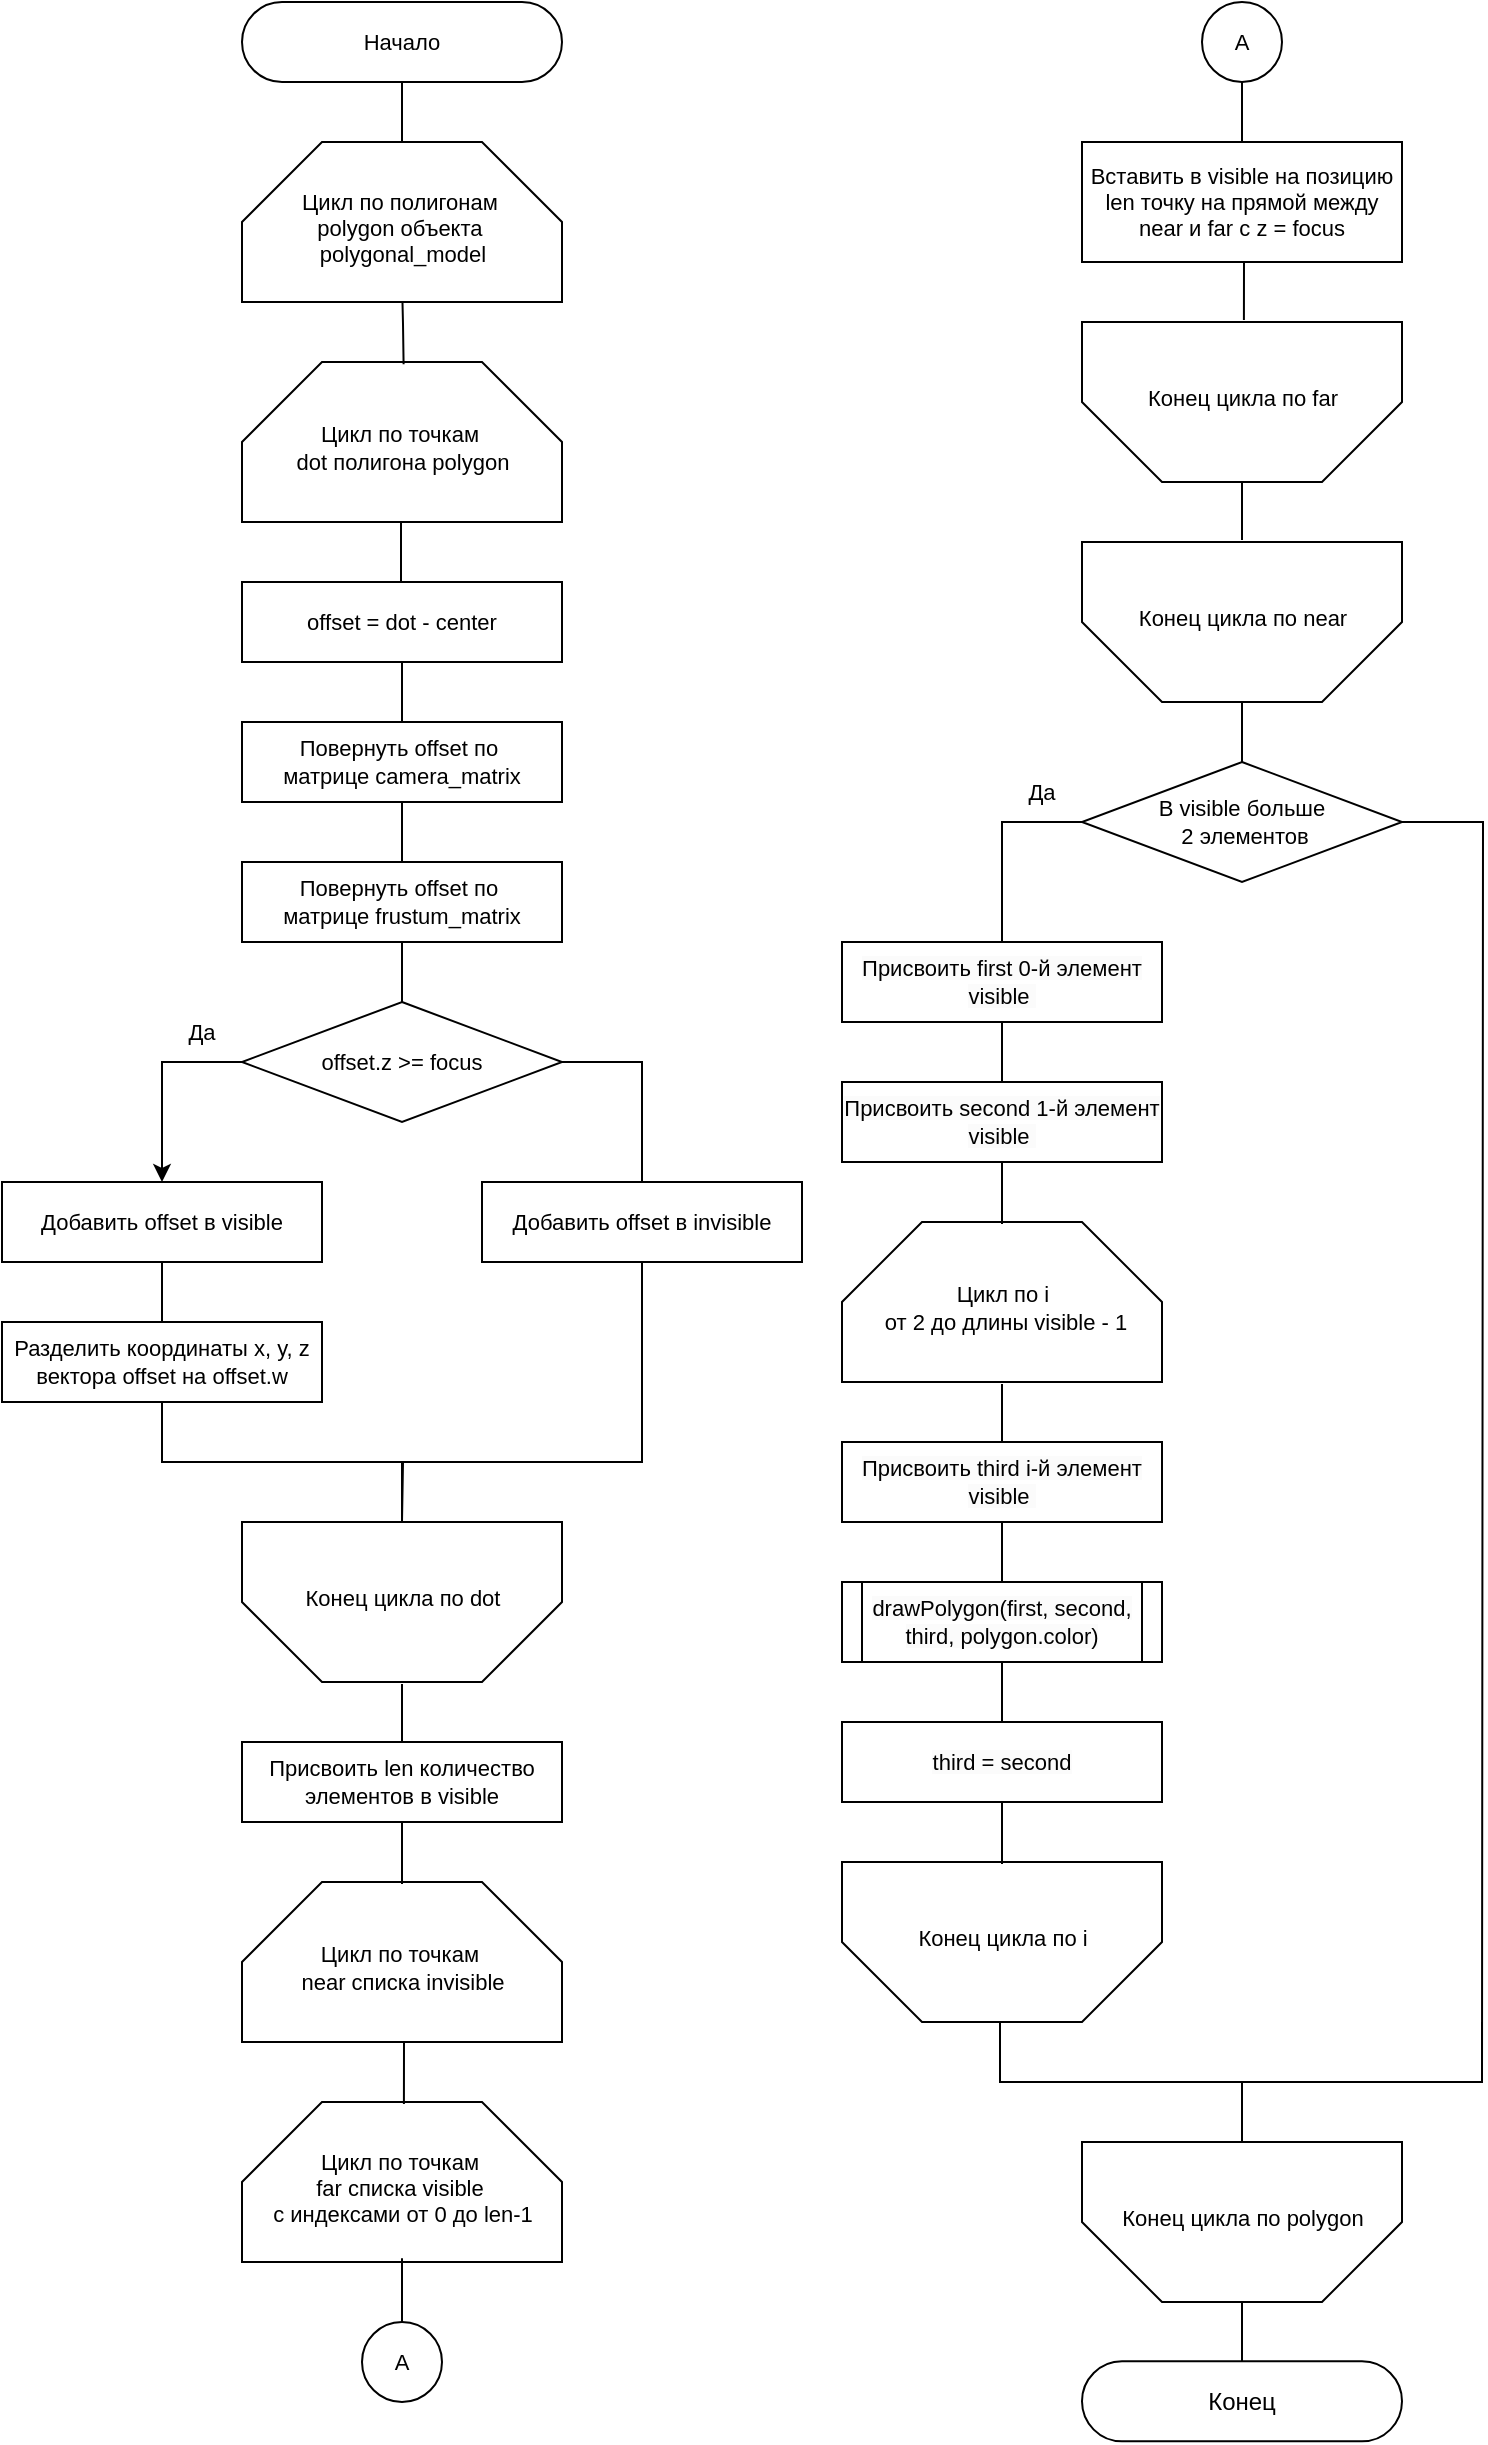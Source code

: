 <mxfile version="24.7.17">
  <diagram name="Page-1" id="KFjHZRTRDavMpYnVfALs">
    <mxGraphModel dx="2261" dy="838" grid="1" gridSize="10" guides="1" tooltips="1" connect="1" arrows="1" fold="1" page="1" pageScale="1" pageWidth="827" pageHeight="1169" math="0" shadow="0">
      <root>
        <mxCell id="0" />
        <mxCell id="1" parent="0" />
        <mxCell id="3osmBkbySKXHy76-aeDl-1" style="edgeStyle=orthogonalEdgeStyle;rounded=0;orthogonalLoop=1;jettySize=auto;html=1;exitX=0.5;exitY=1;exitDx=0;exitDy=0;entryX=0.5;entryY=0;entryDx=0;entryDy=0;endArrow=none;endFill=0;" edge="1" parent="1" source="3osmBkbySKXHy76-aeDl-2">
          <mxGeometry relative="1" as="geometry">
            <mxPoint x="120" y="130" as="targetPoint" />
          </mxGeometry>
        </mxCell>
        <mxCell id="3osmBkbySKXHy76-aeDl-2" value="Начало" style="rounded=1;whiteSpace=wrap;html=1;arcSize=50;fontSize=11;" vertex="1" parent="1">
          <mxGeometry x="40" y="60" width="160" height="40" as="geometry" />
        </mxCell>
        <mxCell id="3osmBkbySKXHy76-aeDl-4" value="Цикл по точкам&amp;nbsp;&lt;div style=&quot;font-size: 11px;&quot;&gt;dot полигона polygon&lt;br style=&quot;font-size: 11px;&quot;&gt;&lt;/div&gt;" style="verticalLabelPosition=middle;verticalAlign=middle;html=1;shape=mxgraph.basic.polygon;polyCoords=[[0.25,0],[0.75,0],[1,0.25],[1,0.5],[0.69,0.5],[0.25,0.5],[0,0.5],[0,0.25]];polyline=0;labelBackgroundColor=none;labelPosition=center;align=center;spacingTop=-75;spacing=2;fontSize=11;" vertex="1" parent="1">
          <mxGeometry x="40" y="240" width="160" height="160" as="geometry" />
        </mxCell>
        <mxCell id="3osmBkbySKXHy76-aeDl-6" style="edgeStyle=orthogonalEdgeStyle;shape=connector;rounded=0;orthogonalLoop=1;jettySize=auto;html=1;exitX=0.5;exitY=1;exitDx=0;exitDy=0;entryX=0.505;entryY=0.007;entryDx=0;entryDy=0;entryPerimeter=0;strokeColor=default;align=center;verticalAlign=middle;fontFamily=Helvetica;fontSize=11;fontColor=default;labelBackgroundColor=default;endArrow=none;endFill=0;" edge="1" parent="1" target="3osmBkbySKXHy76-aeDl-4">
          <mxGeometry relative="1" as="geometry">
            <mxPoint x="120" y="200" as="sourcePoint" />
          </mxGeometry>
        </mxCell>
        <mxCell id="3osmBkbySKXHy76-aeDl-7" style="edgeStyle=orthogonalEdgeStyle;shape=connector;rounded=0;orthogonalLoop=1;jettySize=auto;html=1;entryX=0.5;entryY=0;entryDx=0;entryDy=0;entryPerimeter=0;strokeColor=default;align=center;verticalAlign=middle;fontFamily=Helvetica;fontSize=11;fontColor=default;labelBackgroundColor=default;endArrow=none;endFill=0;" edge="1" parent="1">
          <mxGeometry relative="1" as="geometry">
            <mxPoint x="119.5" y="320" as="sourcePoint" />
            <mxPoint x="119.5" y="350" as="targetPoint" />
          </mxGeometry>
        </mxCell>
        <mxCell id="3osmBkbySKXHy76-aeDl-38" style="edgeStyle=orthogonalEdgeStyle;shape=connector;rounded=0;orthogonalLoop=1;jettySize=auto;html=1;exitX=0.5;exitY=1;exitDx=0;exitDy=0;entryX=0.5;entryY=0;entryDx=0;entryDy=0;strokeColor=default;align=center;verticalAlign=middle;fontFamily=Helvetica;fontSize=11;fontColor=default;labelBackgroundColor=default;endArrow=none;endFill=0;" edge="1" parent="1" source="3osmBkbySKXHy76-aeDl-8" target="3osmBkbySKXHy76-aeDl-37">
          <mxGeometry relative="1" as="geometry" />
        </mxCell>
        <mxCell id="3osmBkbySKXHy76-aeDl-8" value="Повернуть offset по&amp;nbsp;&lt;div&gt;матрице frustum_matrix&lt;/div&gt;" style="rounded=0;whiteSpace=wrap;html=1;fontSize=11;" vertex="1" parent="1">
          <mxGeometry x="40" y="490" width="160" height="40" as="geometry" />
        </mxCell>
        <mxCell id="3osmBkbySKXHy76-aeDl-32" value="Цикл по полигонам&amp;nbsp;&lt;div style=&quot;font-size: 11px;&quot;&gt;polygon объекта&amp;nbsp;&lt;br style=&quot;font-size: 11px;&quot;&gt;&lt;/div&gt;&lt;div style=&quot;font-size: 11px;&quot;&gt;polygonal_model&lt;/div&gt;" style="verticalLabelPosition=middle;verticalAlign=middle;html=1;shape=mxgraph.basic.polygon;polyCoords=[[0.25,0],[0.75,0],[1,0.25],[1,0.5],[0.69,0.5],[0.25,0.5],[0,0.5],[0,0.25]];polyline=0;labelBackgroundColor=none;labelPosition=center;align=center;spacingTop=-75;spacing=2;fontSize=11;" vertex="1" parent="1">
          <mxGeometry x="40" y="130" width="160" height="160" as="geometry" />
        </mxCell>
        <mxCell id="3osmBkbySKXHy76-aeDl-35" style="edgeStyle=orthogonalEdgeStyle;rounded=0;orthogonalLoop=1;jettySize=auto;html=1;exitX=0.5;exitY=1;exitDx=0;exitDy=0;entryX=0.5;entryY=0;entryDx=0;entryDy=0;endArrow=none;endFill=0;" edge="1" parent="1" source="3osmBkbySKXHy76-aeDl-33" target="3osmBkbySKXHy76-aeDl-34">
          <mxGeometry relative="1" as="geometry" />
        </mxCell>
        <mxCell id="3osmBkbySKXHy76-aeDl-33" value="offset = dot - center" style="rounded=0;whiteSpace=wrap;html=1;fontSize=11;" vertex="1" parent="1">
          <mxGeometry x="40" y="350" width="160" height="40" as="geometry" />
        </mxCell>
        <mxCell id="3osmBkbySKXHy76-aeDl-36" style="edgeStyle=orthogonalEdgeStyle;shape=connector;rounded=0;orthogonalLoop=1;jettySize=auto;html=1;exitX=0.5;exitY=1;exitDx=0;exitDy=0;entryX=0.5;entryY=0;entryDx=0;entryDy=0;strokeColor=default;align=center;verticalAlign=middle;fontFamily=Helvetica;fontSize=11;fontColor=default;labelBackgroundColor=default;endArrow=none;endFill=0;" edge="1" parent="1" source="3osmBkbySKXHy76-aeDl-34" target="3osmBkbySKXHy76-aeDl-8">
          <mxGeometry relative="1" as="geometry" />
        </mxCell>
        <mxCell id="3osmBkbySKXHy76-aeDl-34" value="Повернуть offset по&amp;nbsp;&lt;div&gt;матрице camera_matrix&lt;/div&gt;" style="rounded=0;whiteSpace=wrap;html=1;fontSize=11;" vertex="1" parent="1">
          <mxGeometry x="40" y="420" width="160" height="40" as="geometry" />
        </mxCell>
        <mxCell id="3osmBkbySKXHy76-aeDl-41" style="edgeStyle=orthogonalEdgeStyle;shape=connector;rounded=0;orthogonalLoop=1;jettySize=auto;html=1;exitX=0;exitY=0.5;exitDx=0;exitDy=0;entryX=0.5;entryY=0;entryDx=0;entryDy=0;strokeColor=default;align=center;verticalAlign=middle;fontFamily=Helvetica;fontSize=11;fontColor=default;labelBackgroundColor=default;endArrow=classic;endFill=1;" edge="1" parent="1" source="3osmBkbySKXHy76-aeDl-37" target="3osmBkbySKXHy76-aeDl-40">
          <mxGeometry relative="1" as="geometry" />
        </mxCell>
        <mxCell id="3osmBkbySKXHy76-aeDl-44" style="edgeStyle=orthogonalEdgeStyle;shape=connector;rounded=0;orthogonalLoop=1;jettySize=auto;html=1;exitX=1;exitY=0.5;exitDx=0;exitDy=0;entryX=0.5;entryY=0;entryDx=0;entryDy=0;strokeColor=default;align=center;verticalAlign=middle;fontFamily=Helvetica;fontSize=11;fontColor=default;labelBackgroundColor=default;endArrow=none;endFill=0;" edge="1" parent="1" source="3osmBkbySKXHy76-aeDl-37" target="3osmBkbySKXHy76-aeDl-43">
          <mxGeometry relative="1" as="geometry" />
        </mxCell>
        <mxCell id="3osmBkbySKXHy76-aeDl-37" value="offset.z &amp;gt;= focus" style="rhombus;whiteSpace=wrap;html=1;fontFamily=Helvetica;fontSize=11;fontColor=default;labelBackgroundColor=none;" vertex="1" parent="1">
          <mxGeometry x="40" y="560" width="160" height="60" as="geometry" />
        </mxCell>
        <mxCell id="3osmBkbySKXHy76-aeDl-46" style="edgeStyle=orthogonalEdgeStyle;shape=connector;rounded=0;orthogonalLoop=1;jettySize=auto;html=1;exitX=0.5;exitY=1;exitDx=0;exitDy=0;entryX=0.5;entryY=0;entryDx=0;entryDy=0;strokeColor=default;align=center;verticalAlign=middle;fontFamily=Helvetica;fontSize=11;fontColor=default;labelBackgroundColor=default;endArrow=none;endFill=0;" edge="1" parent="1" source="3osmBkbySKXHy76-aeDl-40" target="3osmBkbySKXHy76-aeDl-45">
          <mxGeometry relative="1" as="geometry" />
        </mxCell>
        <mxCell id="3osmBkbySKXHy76-aeDl-40" value="Добавить offset в visible" style="rounded=0;whiteSpace=wrap;html=1;fontSize=11;" vertex="1" parent="1">
          <mxGeometry x="-80" y="650" width="160" height="40" as="geometry" />
        </mxCell>
        <mxCell id="3osmBkbySKXHy76-aeDl-42" value="Да" style="text;html=1;align=center;verticalAlign=middle;whiteSpace=wrap;rounded=0;fontFamily=Helvetica;fontSize=11;fontColor=default;labelBackgroundColor=default;" vertex="1" parent="1">
          <mxGeometry x="-10" y="560" width="60" height="30" as="geometry" />
        </mxCell>
        <mxCell id="3osmBkbySKXHy76-aeDl-50" style="edgeStyle=orthogonalEdgeStyle;shape=connector;rounded=0;orthogonalLoop=1;jettySize=auto;html=1;exitX=0.5;exitY=1;exitDx=0;exitDy=0;entryX=0.5;entryY=0;entryDx=0;entryDy=0;strokeColor=default;align=center;verticalAlign=middle;fontFamily=Helvetica;fontSize=11;fontColor=default;labelBackgroundColor=default;endArrow=none;endFill=0;" edge="1" parent="1" source="3osmBkbySKXHy76-aeDl-43">
          <mxGeometry relative="1" as="geometry">
            <mxPoint x="120" y="820" as="targetPoint" />
            <Array as="points">
              <mxPoint x="240" y="790" />
              <mxPoint x="120" y="790" />
            </Array>
          </mxGeometry>
        </mxCell>
        <mxCell id="3osmBkbySKXHy76-aeDl-43" value="Добавить offset в invisible" style="rounded=0;whiteSpace=wrap;html=1;fontSize=11;" vertex="1" parent="1">
          <mxGeometry x="160" y="650" width="160" height="40" as="geometry" />
        </mxCell>
        <mxCell id="3osmBkbySKXHy76-aeDl-49" style="edgeStyle=orthogonalEdgeStyle;shape=connector;rounded=0;orthogonalLoop=1;jettySize=auto;html=1;exitX=0.5;exitY=1;exitDx=0;exitDy=0;entryX=0.5;entryY=0;entryDx=0;entryDy=0;strokeColor=default;align=center;verticalAlign=middle;fontFamily=Helvetica;fontSize=11;fontColor=default;labelBackgroundColor=default;endArrow=none;endFill=0;" edge="1" parent="1" source="3osmBkbySKXHy76-aeDl-45">
          <mxGeometry relative="1" as="geometry">
            <mxPoint x="120" y="820" as="targetPoint" />
          </mxGeometry>
        </mxCell>
        <mxCell id="3osmBkbySKXHy76-aeDl-45" value="Разделить координаты x, y, z вектора offset на offset.w" style="rounded=0;whiteSpace=wrap;html=1;fontSize=11;" vertex="1" parent="1">
          <mxGeometry x="-80" y="720" width="160" height="40" as="geometry" />
        </mxCell>
        <mxCell id="3osmBkbySKXHy76-aeDl-57" value="Конец цикла по dot" style="verticalLabelPosition=middle;verticalAlign=middle;html=1;shape=mxgraph.basic.polygon;polyCoords=[[0.25,0.5],[0.75,0.5],[1,0.5],[1,0.75],[0.75,1],[0.25,1],[0,0.75],[0,0.5]];polyline=0;fontFamily=Helvetica;fontSize=11;fontColor=default;labelBackgroundColor=default;labelPosition=center;align=center;spacingTop=75;" vertex="1" parent="1">
          <mxGeometry x="40" y="740" width="160" height="160" as="geometry" />
        </mxCell>
        <mxCell id="3osmBkbySKXHy76-aeDl-58" value="Присвоить len количество элементов в visible" style="rounded=0;whiteSpace=wrap;html=1;fontSize=11;" vertex="1" parent="1">
          <mxGeometry x="40" y="930" width="160" height="40" as="geometry" />
        </mxCell>
        <mxCell id="3osmBkbySKXHy76-aeDl-59" style="edgeStyle=orthogonalEdgeStyle;shape=connector;rounded=0;orthogonalLoop=1;jettySize=auto;html=1;exitX=0.5;exitY=0;exitDx=0;exitDy=0;entryX=0.5;entryY=1.006;entryDx=0;entryDy=0;entryPerimeter=0;strokeColor=default;align=center;verticalAlign=middle;fontFamily=Helvetica;fontSize=11;fontColor=default;labelBackgroundColor=default;endArrow=none;endFill=0;" edge="1" parent="1" source="3osmBkbySKXHy76-aeDl-58" target="3osmBkbySKXHy76-aeDl-57">
          <mxGeometry relative="1" as="geometry" />
        </mxCell>
        <mxCell id="3osmBkbySKXHy76-aeDl-60" value="Цикл по точкам&amp;nbsp;&lt;div style=&quot;font-size: 11px;&quot;&gt;near списка invisible&lt;br style=&quot;font-size: 11px;&quot;&gt;&lt;/div&gt;" style="verticalLabelPosition=middle;verticalAlign=middle;html=1;shape=mxgraph.basic.polygon;polyCoords=[[0.25,0],[0.75,0],[1,0.25],[1,0.5],[0.69,0.5],[0.25,0.5],[0,0.5],[0,0.25]];polyline=0;labelBackgroundColor=none;labelPosition=center;align=center;spacingTop=-75;spacing=2;fontSize=11;" vertex="1" parent="1">
          <mxGeometry x="40" y="1000" width="160" height="160" as="geometry" />
        </mxCell>
        <mxCell id="3osmBkbySKXHy76-aeDl-61" style="edgeStyle=orthogonalEdgeStyle;shape=connector;rounded=0;orthogonalLoop=1;jettySize=auto;html=1;exitX=0.5;exitY=1;exitDx=0;exitDy=0;entryX=0.5;entryY=0.006;entryDx=0;entryDy=0;entryPerimeter=0;strokeColor=default;align=center;verticalAlign=middle;fontFamily=Helvetica;fontSize=11;fontColor=default;labelBackgroundColor=default;endArrow=none;endFill=0;" edge="1" parent="1" source="3osmBkbySKXHy76-aeDl-58" target="3osmBkbySKXHy76-aeDl-60">
          <mxGeometry relative="1" as="geometry" />
        </mxCell>
        <mxCell id="3osmBkbySKXHy76-aeDl-62" value="Цикл по точкам&amp;nbsp;&lt;div style=&quot;font-size: 11px;&quot;&gt;far списка visible&amp;nbsp;&lt;/div&gt;&lt;div style=&quot;font-size: 11px;&quot;&gt;с индексами от 0 до len-1&lt;br style=&quot;font-size: 11px;&quot;&gt;&lt;/div&gt;" style="verticalLabelPosition=middle;verticalAlign=middle;html=1;shape=mxgraph.basic.polygon;polyCoords=[[0.25,0],[0.75,0],[1,0.25],[1,0.5],[0.69,0.5],[0.25,0.5],[0,0.5],[0,0.25]];polyline=0;labelBackgroundColor=none;labelPosition=center;align=center;spacingTop=-75;spacing=2;fontSize=11;" vertex="1" parent="1">
          <mxGeometry x="40" y="1110" width="160" height="160" as="geometry" />
        </mxCell>
        <mxCell id="3osmBkbySKXHy76-aeDl-63" style="edgeStyle=orthogonalEdgeStyle;shape=connector;rounded=0;orthogonalLoop=1;jettySize=auto;html=1;exitX=0.5;exitY=0.5;exitDx=0;exitDy=0;entryX=0.506;entryY=0.006;entryDx=0;entryDy=0;entryPerimeter=0;strokeColor=default;align=center;verticalAlign=middle;fontFamily=Helvetica;fontSize=11;fontColor=default;labelBackgroundColor=default;endArrow=none;endFill=0;exitPerimeter=0;" edge="1" parent="1" source="3osmBkbySKXHy76-aeDl-60" target="3osmBkbySKXHy76-aeDl-62">
          <mxGeometry relative="1" as="geometry">
            <mxPoint x="130" y="980" as="sourcePoint" />
            <mxPoint x="130" y="1011" as="targetPoint" />
          </mxGeometry>
        </mxCell>
        <mxCell id="3osmBkbySKXHy76-aeDl-114" value="Вставить в visible на позицию len точку на прямой между near и far с z = focus" style="shape=process;whiteSpace=wrap;html=1;backgroundOutline=1;fontFamily=Helvetica;fontSize=11;fontColor=default;labelBackgroundColor=default;size=0;" vertex="1" parent="1">
          <mxGeometry x="460" y="130" width="160" height="60" as="geometry" />
        </mxCell>
        <mxCell id="3osmBkbySKXHy76-aeDl-115" value="Конец цикла по far" style="verticalLabelPosition=middle;verticalAlign=middle;html=1;shape=mxgraph.basic.polygon;polyCoords=[[0.25,0.5],[0.75,0.5],[1,0.5],[1,0.75],[0.75,1],[0.25,1],[0,0.75],[0,0.5]];polyline=0;fontFamily=Helvetica;fontSize=11;fontColor=default;labelBackgroundColor=default;labelPosition=center;align=center;spacingTop=75;" vertex="1" parent="1">
          <mxGeometry x="460" y="140" width="160" height="160" as="geometry" />
        </mxCell>
        <mxCell id="3osmBkbySKXHy76-aeDl-116" value="Конец цикла по near" style="verticalLabelPosition=middle;verticalAlign=middle;html=1;shape=mxgraph.basic.polygon;polyCoords=[[0.25,0.5],[0.75,0.5],[1,0.5],[1,0.75],[0.75,1],[0.25,1],[0,0.75],[0,0.5]];polyline=0;fontFamily=Helvetica;fontSize=11;fontColor=default;labelBackgroundColor=default;labelPosition=center;align=center;spacingTop=75;" vertex="1" parent="1">
          <mxGeometry x="460" y="250" width="160" height="160" as="geometry" />
        </mxCell>
        <mxCell id="3osmBkbySKXHy76-aeDl-117" style="edgeStyle=orthogonalEdgeStyle;shape=connector;rounded=0;orthogonalLoop=1;jettySize=auto;html=1;exitX=0.5;exitY=1;exitDx=0;exitDy=0;entryX=0.506;entryY=0.494;entryDx=0;entryDy=0;entryPerimeter=0;strokeColor=default;align=center;verticalAlign=middle;fontFamily=Helvetica;fontSize=11;fontColor=default;labelBackgroundColor=default;endArrow=none;endFill=0;" edge="1" parent="1" source="3osmBkbySKXHy76-aeDl-114" target="3osmBkbySKXHy76-aeDl-115">
          <mxGeometry relative="1" as="geometry" />
        </mxCell>
        <mxCell id="3osmBkbySKXHy76-aeDl-118" style="edgeStyle=orthogonalEdgeStyle;shape=connector;rounded=0;orthogonalLoop=1;jettySize=auto;html=1;entryX=0.5;entryY=0.494;entryDx=0;entryDy=0;entryPerimeter=0;strokeColor=default;align=center;verticalAlign=middle;fontFamily=Helvetica;fontSize=11;fontColor=default;labelBackgroundColor=default;endArrow=none;endFill=0;" edge="1" parent="1" target="3osmBkbySKXHy76-aeDl-116">
          <mxGeometry relative="1" as="geometry">
            <mxPoint x="540" y="300" as="sourcePoint" />
            <mxPoint x="551" y="229" as="targetPoint" />
          </mxGeometry>
        </mxCell>
        <mxCell id="3osmBkbySKXHy76-aeDl-119" style="edgeStyle=orthogonalEdgeStyle;shape=connector;rounded=0;orthogonalLoop=1;jettySize=auto;html=1;exitX=0.5;exitY=0;exitDx=0;exitDy=0;entryX=0.5;entryY=1;entryDx=0;entryDy=0;entryPerimeter=0;strokeColor=default;align=center;verticalAlign=middle;fontFamily=Helvetica;fontSize=11;fontColor=default;labelBackgroundColor=default;endArrow=none;endFill=0;" edge="1" parent="1" target="3osmBkbySKXHy76-aeDl-116">
          <mxGeometry relative="1" as="geometry">
            <mxPoint x="540" y="440" as="sourcePoint" />
          </mxGeometry>
        </mxCell>
        <mxCell id="3osmBkbySKXHy76-aeDl-120" style="edgeStyle=orthogonalEdgeStyle;shape=connector;rounded=0;orthogonalLoop=1;jettySize=auto;html=1;exitX=0.5;exitY=1;exitDx=0;exitDy=0;entryX=0.5;entryY=0;entryDx=0;entryDy=0;strokeColor=default;align=center;verticalAlign=middle;fontFamily=Helvetica;fontSize=11;fontColor=default;labelBackgroundColor=default;endArrow=none;endFill=0;" edge="1" parent="1" source="3osmBkbySKXHy76-aeDl-121" target="3osmBkbySKXHy76-aeDl-122">
          <mxGeometry relative="1" as="geometry" />
        </mxCell>
        <mxCell id="3osmBkbySKXHy76-aeDl-121" value="&lt;span style=&quot;background-color: rgb(251, 251, 251);&quot;&gt;Присвоить first 0-й элемент visible&amp;nbsp;&lt;/span&gt;" style="shape=process;whiteSpace=wrap;html=1;backgroundOutline=1;fontFamily=Helvetica;fontSize=11;fontColor=default;labelBackgroundColor=default;size=0;" vertex="1" parent="1">
          <mxGeometry x="340" y="530" width="160" height="40" as="geometry" />
        </mxCell>
        <mxCell id="3osmBkbySKXHy76-aeDl-122" value="&lt;span style=&quot;background-color: rgb(251, 251, 251);&quot;&gt;Присвоить second 1-й элемент visible&amp;nbsp;&lt;/span&gt;" style="shape=process;whiteSpace=wrap;html=1;backgroundOutline=1;fontFamily=Helvetica;fontSize=11;fontColor=default;labelBackgroundColor=default;size=0;" vertex="1" parent="1">
          <mxGeometry x="340" y="600" width="160" height="40" as="geometry" />
        </mxCell>
        <mxCell id="3osmBkbySKXHy76-aeDl-123" value="Цикл по i&lt;div&gt;&amp;nbsp;от 2 до длины visible - 1&lt;/div&gt;" style="verticalLabelPosition=middle;verticalAlign=middle;html=1;shape=mxgraph.basic.polygon;polyCoords=[[0.25,0],[0.75,0],[1,0.25],[1,0.5],[0.69,0.5],[0.25,0.5],[0,0.5],[0,0.25]];polyline=0;labelBackgroundColor=none;labelPosition=center;align=center;spacingTop=-75;spacing=2;fontSize=11;" vertex="1" parent="1">
          <mxGeometry x="340" y="670" width="160" height="160" as="geometry" />
        </mxCell>
        <mxCell id="3osmBkbySKXHy76-aeDl-124" style="edgeStyle=orthogonalEdgeStyle;shape=connector;rounded=0;orthogonalLoop=1;jettySize=auto;html=1;exitX=0.5;exitY=1;exitDx=0;exitDy=0;entryX=0.5;entryY=0.006;entryDx=0;entryDy=0;entryPerimeter=0;strokeColor=default;align=center;verticalAlign=middle;fontFamily=Helvetica;fontSize=11;fontColor=default;labelBackgroundColor=default;endArrow=none;endFill=0;" edge="1" parent="1" source="3osmBkbySKXHy76-aeDl-122" target="3osmBkbySKXHy76-aeDl-123">
          <mxGeometry relative="1" as="geometry" />
        </mxCell>
        <mxCell id="3osmBkbySKXHy76-aeDl-125" style="edgeStyle=orthogonalEdgeStyle;shape=connector;rounded=0;orthogonalLoop=1;jettySize=auto;html=1;exitX=0.5;exitY=1;exitDx=0;exitDy=0;entryX=0.5;entryY=0;entryDx=0;entryDy=0;strokeColor=default;align=center;verticalAlign=middle;fontFamily=Helvetica;fontSize=11;fontColor=default;labelBackgroundColor=default;endArrow=none;endFill=0;" edge="1" parent="1" source="3osmBkbySKXHy76-aeDl-126" target="3osmBkbySKXHy76-aeDl-133">
          <mxGeometry relative="1" as="geometry" />
        </mxCell>
        <mxCell id="3osmBkbySKXHy76-aeDl-126" value="&lt;span style=&quot;background-color: rgb(251, 251, 251);&quot;&gt;Присвоить third i-й элемент visible&amp;nbsp;&lt;/span&gt;" style="shape=process;whiteSpace=wrap;html=1;backgroundOutline=1;fontFamily=Helvetica;fontSize=11;fontColor=default;labelBackgroundColor=default;size=0;" vertex="1" parent="1">
          <mxGeometry x="340" y="780" width="160" height="40" as="geometry" />
        </mxCell>
        <mxCell id="3osmBkbySKXHy76-aeDl-127" style="edgeStyle=orthogonalEdgeStyle;shape=connector;rounded=0;orthogonalLoop=1;jettySize=auto;html=1;exitX=0.5;exitY=0;exitDx=0;exitDy=0;entryX=0.5;entryY=0.506;entryDx=0;entryDy=0;entryPerimeter=0;strokeColor=default;align=center;verticalAlign=middle;fontFamily=Helvetica;fontSize=11;fontColor=default;labelBackgroundColor=default;endArrow=none;endFill=0;" edge="1" parent="1" source="3osmBkbySKXHy76-aeDl-126" target="3osmBkbySKXHy76-aeDl-123">
          <mxGeometry relative="1" as="geometry" />
        </mxCell>
        <mxCell id="3osmBkbySKXHy76-aeDl-128" value="&lt;span style=&quot;background-color: rgb(251, 251, 251);&quot;&gt;third = second&lt;/span&gt;" style="shape=process;whiteSpace=wrap;html=1;backgroundOutline=1;fontFamily=Helvetica;fontSize=11;fontColor=default;labelBackgroundColor=default;size=0;" vertex="1" parent="1">
          <mxGeometry x="340" y="920" width="160" height="40" as="geometry" />
        </mxCell>
        <mxCell id="3osmBkbySKXHy76-aeDl-129" style="edgeStyle=orthogonalEdgeStyle;shape=connector;rounded=0;orthogonalLoop=1;jettySize=auto;html=1;exitX=0;exitY=0.5;exitDx=0;exitDy=0;entryX=0.5;entryY=0;entryDx=0;entryDy=0;strokeColor=default;align=center;verticalAlign=middle;fontFamily=Helvetica;fontSize=11;fontColor=default;labelBackgroundColor=default;endArrow=none;endFill=0;" edge="1" parent="1" source="3osmBkbySKXHy76-aeDl-131" target="3osmBkbySKXHy76-aeDl-121">
          <mxGeometry relative="1" as="geometry" />
        </mxCell>
        <mxCell id="3osmBkbySKXHy76-aeDl-130" style="edgeStyle=orthogonalEdgeStyle;shape=connector;rounded=0;orthogonalLoop=1;jettySize=auto;html=1;exitX=1;exitY=0.5;exitDx=0;exitDy=0;strokeColor=default;align=center;verticalAlign=middle;fontFamily=Helvetica;fontSize=11;fontColor=default;labelBackgroundColor=default;endArrow=none;endFill=0;" edge="1" parent="1" source="3osmBkbySKXHy76-aeDl-131">
          <mxGeometry relative="1" as="geometry">
            <mxPoint x="660" y="1100" as="targetPoint" />
          </mxGeometry>
        </mxCell>
        <mxCell id="3osmBkbySKXHy76-aeDl-131" value="В visible больше&lt;div&gt;&amp;nbsp;2 элементов&lt;/div&gt;" style="rhombus;whiteSpace=wrap;html=1;fontFamily=Helvetica;fontSize=11;fontColor=default;labelBackgroundColor=none;" vertex="1" parent="1">
          <mxGeometry x="460" y="440" width="160" height="60" as="geometry" />
        </mxCell>
        <mxCell id="3osmBkbySKXHy76-aeDl-132" style="edgeStyle=orthogonalEdgeStyle;shape=connector;rounded=0;orthogonalLoop=1;jettySize=auto;html=1;exitX=0.5;exitY=1;exitDx=0;exitDy=0;entryX=0.5;entryY=0;entryDx=0;entryDy=0;strokeColor=default;align=center;verticalAlign=middle;fontFamily=Helvetica;fontSize=11;fontColor=default;labelBackgroundColor=default;endArrow=none;endFill=0;" edge="1" parent="1" source="3osmBkbySKXHy76-aeDl-133" target="3osmBkbySKXHy76-aeDl-128">
          <mxGeometry relative="1" as="geometry" />
        </mxCell>
        <mxCell id="3osmBkbySKXHy76-aeDl-133" value="&lt;span style=&quot;background-color: rgb(251, 251, 251);&quot;&gt;drawPolygon(first, second,&lt;/span&gt;&lt;div&gt;&lt;span style=&quot;background-color: rgb(251, 251, 251);&quot;&gt;third, polygon.color)&lt;/span&gt;&lt;/div&gt;" style="shape=process;whiteSpace=wrap;html=1;backgroundOutline=1;fontFamily=Helvetica;fontSize=11;fontColor=default;labelBackgroundColor=default;size=0.062;" vertex="1" parent="1">
          <mxGeometry x="340" y="850" width="160" height="40" as="geometry" />
        </mxCell>
        <mxCell id="3osmBkbySKXHy76-aeDl-134" value="Конец цикла по i" style="verticalLabelPosition=middle;verticalAlign=middle;html=1;shape=mxgraph.basic.polygon;polyCoords=[[0.25,0.5],[0.75,0.5],[1,0.5],[1,0.75],[0.75,1],[0.25,1],[0,0.75],[0,0.5]];polyline=0;fontFamily=Helvetica;fontSize=11;fontColor=default;labelBackgroundColor=default;labelPosition=center;align=center;spacingTop=75;" vertex="1" parent="1">
          <mxGeometry x="340" y="910" width="160" height="160" as="geometry" />
        </mxCell>
        <mxCell id="3osmBkbySKXHy76-aeDl-135" style="edgeStyle=orthogonalEdgeStyle;shape=connector;rounded=0;orthogonalLoop=1;jettySize=auto;html=1;exitX=0.5;exitY=1;exitDx=0;exitDy=0;entryX=0.5;entryY=0.506;entryDx=0;entryDy=0;entryPerimeter=0;strokeColor=default;align=center;verticalAlign=middle;fontFamily=Helvetica;fontSize=11;fontColor=default;labelBackgroundColor=default;endArrow=none;endFill=0;" edge="1" parent="1" source="3osmBkbySKXHy76-aeDl-128" target="3osmBkbySKXHy76-aeDl-134">
          <mxGeometry relative="1" as="geometry" />
        </mxCell>
        <mxCell id="3osmBkbySKXHy76-aeDl-136" value="Да" style="text;html=1;align=center;verticalAlign=middle;whiteSpace=wrap;rounded=0;fontFamily=Helvetica;fontSize=11;fontColor=default;labelBackgroundColor=default;" vertex="1" parent="1">
          <mxGeometry x="410" y="440" width="60" height="30" as="geometry" />
        </mxCell>
        <mxCell id="3osmBkbySKXHy76-aeDl-137" value="Конец цикла по polygon" style="verticalLabelPosition=middle;verticalAlign=middle;html=1;shape=mxgraph.basic.polygon;polyCoords=[[0.25,0.5],[0.75,0.5],[1,0.5],[1,0.75],[0.75,1],[0.25,1],[0,0.75],[0,0.5]];polyline=0;fontFamily=Helvetica;fontSize=11;fontColor=default;labelBackgroundColor=default;labelPosition=center;align=center;spacingTop=75;" vertex="1" parent="1">
          <mxGeometry x="460" y="1050" width="160" height="160" as="geometry" />
        </mxCell>
        <mxCell id="3osmBkbySKXHy76-aeDl-138" value="" style="endArrow=none;html=1;rounded=0;strokeColor=default;align=center;verticalAlign=middle;fontFamily=Helvetica;fontSize=11;fontColor=default;labelBackgroundColor=default;edgeStyle=orthogonalEdgeStyle;exitX=0.5;exitY=0.5;exitDx=0;exitDy=0;exitPerimeter=0;" edge="1" parent="1" source="3osmBkbySKXHy76-aeDl-137">
          <mxGeometry width="50" height="50" relative="1" as="geometry">
            <mxPoint x="810" y="1120" as="sourcePoint" />
            <mxPoint x="660" y="1070" as="targetPoint" />
            <Array as="points">
              <mxPoint x="540" y="1100" />
              <mxPoint x="660" y="1100" />
            </Array>
          </mxGeometry>
        </mxCell>
        <mxCell id="3osmBkbySKXHy76-aeDl-139" value="" style="endArrow=none;html=1;rounded=0;strokeColor=default;align=center;verticalAlign=middle;fontFamily=Helvetica;fontSize=11;fontColor=default;labelBackgroundColor=default;edgeStyle=orthogonalEdgeStyle;" edge="1" parent="1">
          <mxGeometry width="50" height="50" relative="1" as="geometry">
            <mxPoint x="419" y="1070" as="sourcePoint" />
            <mxPoint x="540" y="1100" as="targetPoint" />
            <Array as="points">
              <mxPoint x="419" y="1100" />
            </Array>
          </mxGeometry>
        </mxCell>
        <mxCell id="3osmBkbySKXHy76-aeDl-140" value="Конец" style="rounded=1;whiteSpace=wrap;html=1;arcSize=50;" vertex="1" parent="1">
          <mxGeometry x="460" y="1239.68" width="160" height="40" as="geometry" />
        </mxCell>
        <mxCell id="3osmBkbySKXHy76-aeDl-141" style="edgeStyle=orthogonalEdgeStyle;shape=connector;rounded=0;orthogonalLoop=1;jettySize=auto;html=1;exitX=0.5;exitY=0;exitDx=0;exitDy=0;entryX=0.5;entryY=1.002;entryDx=0;entryDy=0;entryPerimeter=0;strokeColor=default;align=center;verticalAlign=middle;fontFamily=Helvetica;fontSize=11;fontColor=default;labelBackgroundColor=default;endArrow=none;endFill=0;" edge="1" parent="1" source="3osmBkbySKXHy76-aeDl-140">
          <mxGeometry relative="1" as="geometry">
            <mxPoint x="540" y="1210" as="targetPoint" />
          </mxGeometry>
        </mxCell>
        <mxCell id="3osmBkbySKXHy76-aeDl-143" style="edgeStyle=orthogonalEdgeStyle;shape=connector;rounded=0;orthogonalLoop=1;jettySize=auto;html=1;exitX=0.5;exitY=1;exitDx=0;exitDy=0;entryX=0.5;entryY=0;entryDx=0;entryDy=0;strokeColor=default;align=center;verticalAlign=middle;fontFamily=Helvetica;fontSize=11;fontColor=default;labelBackgroundColor=default;endArrow=none;endFill=0;" edge="1" parent="1" source="3osmBkbySKXHy76-aeDl-142" target="3osmBkbySKXHy76-aeDl-114">
          <mxGeometry relative="1" as="geometry" />
        </mxCell>
        <mxCell id="3osmBkbySKXHy76-aeDl-142" value="А" style="ellipse;whiteSpace=wrap;html=1;aspect=fixed;fontFamily=Helvetica;fontSize=11;fontColor=default;labelBackgroundColor=default;" vertex="1" parent="1">
          <mxGeometry x="520" y="60" width="40" height="40" as="geometry" />
        </mxCell>
        <mxCell id="3osmBkbySKXHy76-aeDl-144" value="А" style="ellipse;whiteSpace=wrap;html=1;aspect=fixed;fontFamily=Helvetica;fontSize=11;fontColor=default;labelBackgroundColor=default;" vertex="1" parent="1">
          <mxGeometry x="100" y="1220" width="40" height="40" as="geometry" />
        </mxCell>
        <mxCell id="3osmBkbySKXHy76-aeDl-145" style="edgeStyle=orthogonalEdgeStyle;shape=connector;rounded=0;orthogonalLoop=1;jettySize=auto;html=1;exitX=0.5;exitY=0;exitDx=0;exitDy=0;entryX=0.5;entryY=0.488;entryDx=0;entryDy=0;entryPerimeter=0;strokeColor=default;align=center;verticalAlign=middle;fontFamily=Helvetica;fontSize=11;fontColor=default;labelBackgroundColor=default;endArrow=none;endFill=0;" edge="1" parent="1" source="3osmBkbySKXHy76-aeDl-144" target="3osmBkbySKXHy76-aeDl-62">
          <mxGeometry relative="1" as="geometry" />
        </mxCell>
      </root>
    </mxGraphModel>
  </diagram>
</mxfile>
